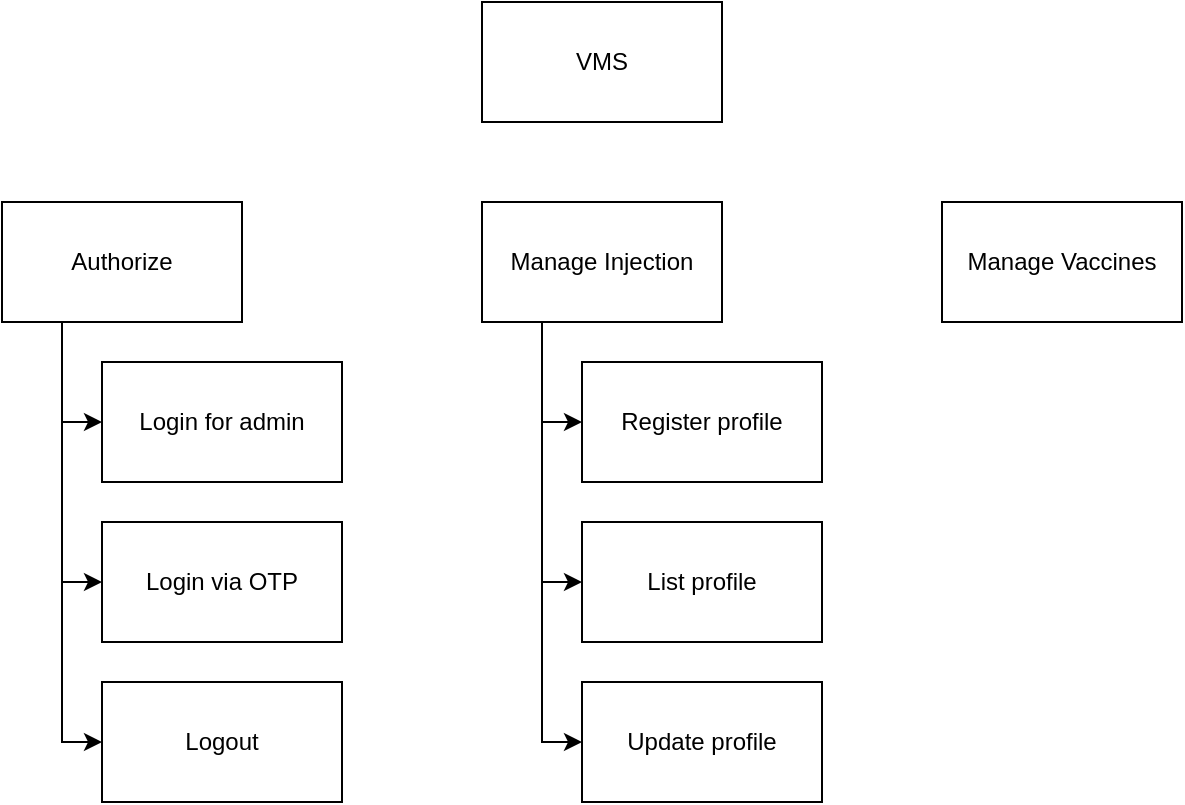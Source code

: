<mxfile version="15.4.3" type="device"><diagram id="y5hY4Z4zXOFLdtL73Wgx" name="BFD"><mxGraphModel dx="782" dy="428" grid="1" gridSize="10" guides="1" tooltips="1" connect="1" arrows="1" fold="1" page="1" pageScale="1" pageWidth="850" pageHeight="1100" math="0" shadow="0"><root><mxCell id="0"/><mxCell id="1" parent="0"/><mxCell id="92rDcQYIDpP8S6x5RBBd-1" value="VMS" style="rounded=0;whiteSpace=wrap;html=1;" vertex="1" parent="1"><mxGeometry x="320" y="30" width="120" height="60" as="geometry"/></mxCell><mxCell id="92rDcQYIDpP8S6x5RBBd-5" style="edgeStyle=orthogonalEdgeStyle;rounded=0;orthogonalLoop=1;jettySize=auto;html=1;exitX=0.25;exitY=1;exitDx=0;exitDy=0;entryX=0;entryY=0.5;entryDx=0;entryDy=0;" edge="1" parent="1" source="92rDcQYIDpP8S6x5RBBd-2" target="92rDcQYIDpP8S6x5RBBd-3"><mxGeometry relative="1" as="geometry"/></mxCell><mxCell id="92rDcQYIDpP8S6x5RBBd-6" style="edgeStyle=orthogonalEdgeStyle;rounded=0;orthogonalLoop=1;jettySize=auto;html=1;exitX=0.25;exitY=1;exitDx=0;exitDy=0;entryX=0;entryY=0.5;entryDx=0;entryDy=0;" edge="1" parent="1" source="92rDcQYIDpP8S6x5RBBd-2" target="92rDcQYIDpP8S6x5RBBd-4"><mxGeometry relative="1" as="geometry"/></mxCell><mxCell id="92rDcQYIDpP8S6x5RBBd-13" style="edgeStyle=orthogonalEdgeStyle;rounded=0;orthogonalLoop=1;jettySize=auto;html=1;exitX=0.25;exitY=1;exitDx=0;exitDy=0;entryX=0;entryY=0.5;entryDx=0;entryDy=0;" edge="1" parent="1" source="92rDcQYIDpP8S6x5RBBd-2" target="92rDcQYIDpP8S6x5RBBd-12"><mxGeometry relative="1" as="geometry"/></mxCell><mxCell id="92rDcQYIDpP8S6x5RBBd-2" value="Authorize" style="rounded=0;whiteSpace=wrap;html=1;" vertex="1" parent="1"><mxGeometry x="80" y="130" width="120" height="60" as="geometry"/></mxCell><mxCell id="92rDcQYIDpP8S6x5RBBd-3" value="Login for admin" style="rounded=0;whiteSpace=wrap;html=1;" vertex="1" parent="1"><mxGeometry x="130" y="210" width="120" height="60" as="geometry"/></mxCell><mxCell id="92rDcQYIDpP8S6x5RBBd-4" value="Logout" style="rounded=0;whiteSpace=wrap;html=1;" vertex="1" parent="1"><mxGeometry x="130" y="370" width="120" height="60" as="geometry"/></mxCell><mxCell id="92rDcQYIDpP8S6x5RBBd-9" style="edgeStyle=orthogonalEdgeStyle;rounded=0;orthogonalLoop=1;jettySize=auto;html=1;exitX=0.25;exitY=1;exitDx=0;exitDy=0;entryX=0;entryY=0.5;entryDx=0;entryDy=0;" edge="1" parent="1" source="92rDcQYIDpP8S6x5RBBd-7" target="92rDcQYIDpP8S6x5RBBd-8"><mxGeometry relative="1" as="geometry"/></mxCell><mxCell id="92rDcQYIDpP8S6x5RBBd-15" style="edgeStyle=orthogonalEdgeStyle;rounded=0;orthogonalLoop=1;jettySize=auto;html=1;exitX=0.25;exitY=1;exitDx=0;exitDy=0;entryX=0;entryY=0.5;entryDx=0;entryDy=0;" edge="1" parent="1" source="92rDcQYIDpP8S6x5RBBd-7" target="92rDcQYIDpP8S6x5RBBd-14"><mxGeometry relative="1" as="geometry"/></mxCell><mxCell id="92rDcQYIDpP8S6x5RBBd-16" style="edgeStyle=orthogonalEdgeStyle;rounded=0;orthogonalLoop=1;jettySize=auto;html=1;exitX=0.25;exitY=1;exitDx=0;exitDy=0;entryX=0;entryY=0.5;entryDx=0;entryDy=0;" edge="1" parent="1" source="92rDcQYIDpP8S6x5RBBd-7" target="92rDcQYIDpP8S6x5RBBd-10"><mxGeometry relative="1" as="geometry"/></mxCell><mxCell id="92rDcQYIDpP8S6x5RBBd-7" value="Manage Injection" style="rounded=0;whiteSpace=wrap;html=1;" vertex="1" parent="1"><mxGeometry x="320" y="130" width="120" height="60" as="geometry"/></mxCell><mxCell id="92rDcQYIDpP8S6x5RBBd-8" value="Register profile" style="rounded=0;whiteSpace=wrap;html=1;" vertex="1" parent="1"><mxGeometry x="370" y="210" width="120" height="60" as="geometry"/></mxCell><mxCell id="92rDcQYIDpP8S6x5RBBd-10" value="Update profile" style="rounded=0;whiteSpace=wrap;html=1;" vertex="1" parent="1"><mxGeometry x="370" y="370" width="120" height="60" as="geometry"/></mxCell><mxCell id="92rDcQYIDpP8S6x5RBBd-11" value="Manage Vaccines" style="rounded=0;whiteSpace=wrap;html=1;" vertex="1" parent="1"><mxGeometry x="550" y="130" width="120" height="60" as="geometry"/></mxCell><mxCell id="92rDcQYIDpP8S6x5RBBd-12" value="Login via OTP" style="rounded=0;whiteSpace=wrap;html=1;" vertex="1" parent="1"><mxGeometry x="130" y="290" width="120" height="60" as="geometry"/></mxCell><mxCell id="92rDcQYIDpP8S6x5RBBd-14" value="List profile" style="rounded=0;whiteSpace=wrap;html=1;" vertex="1" parent="1"><mxGeometry x="370" y="290" width="120" height="60" as="geometry"/></mxCell></root></mxGraphModel></diagram></mxfile>